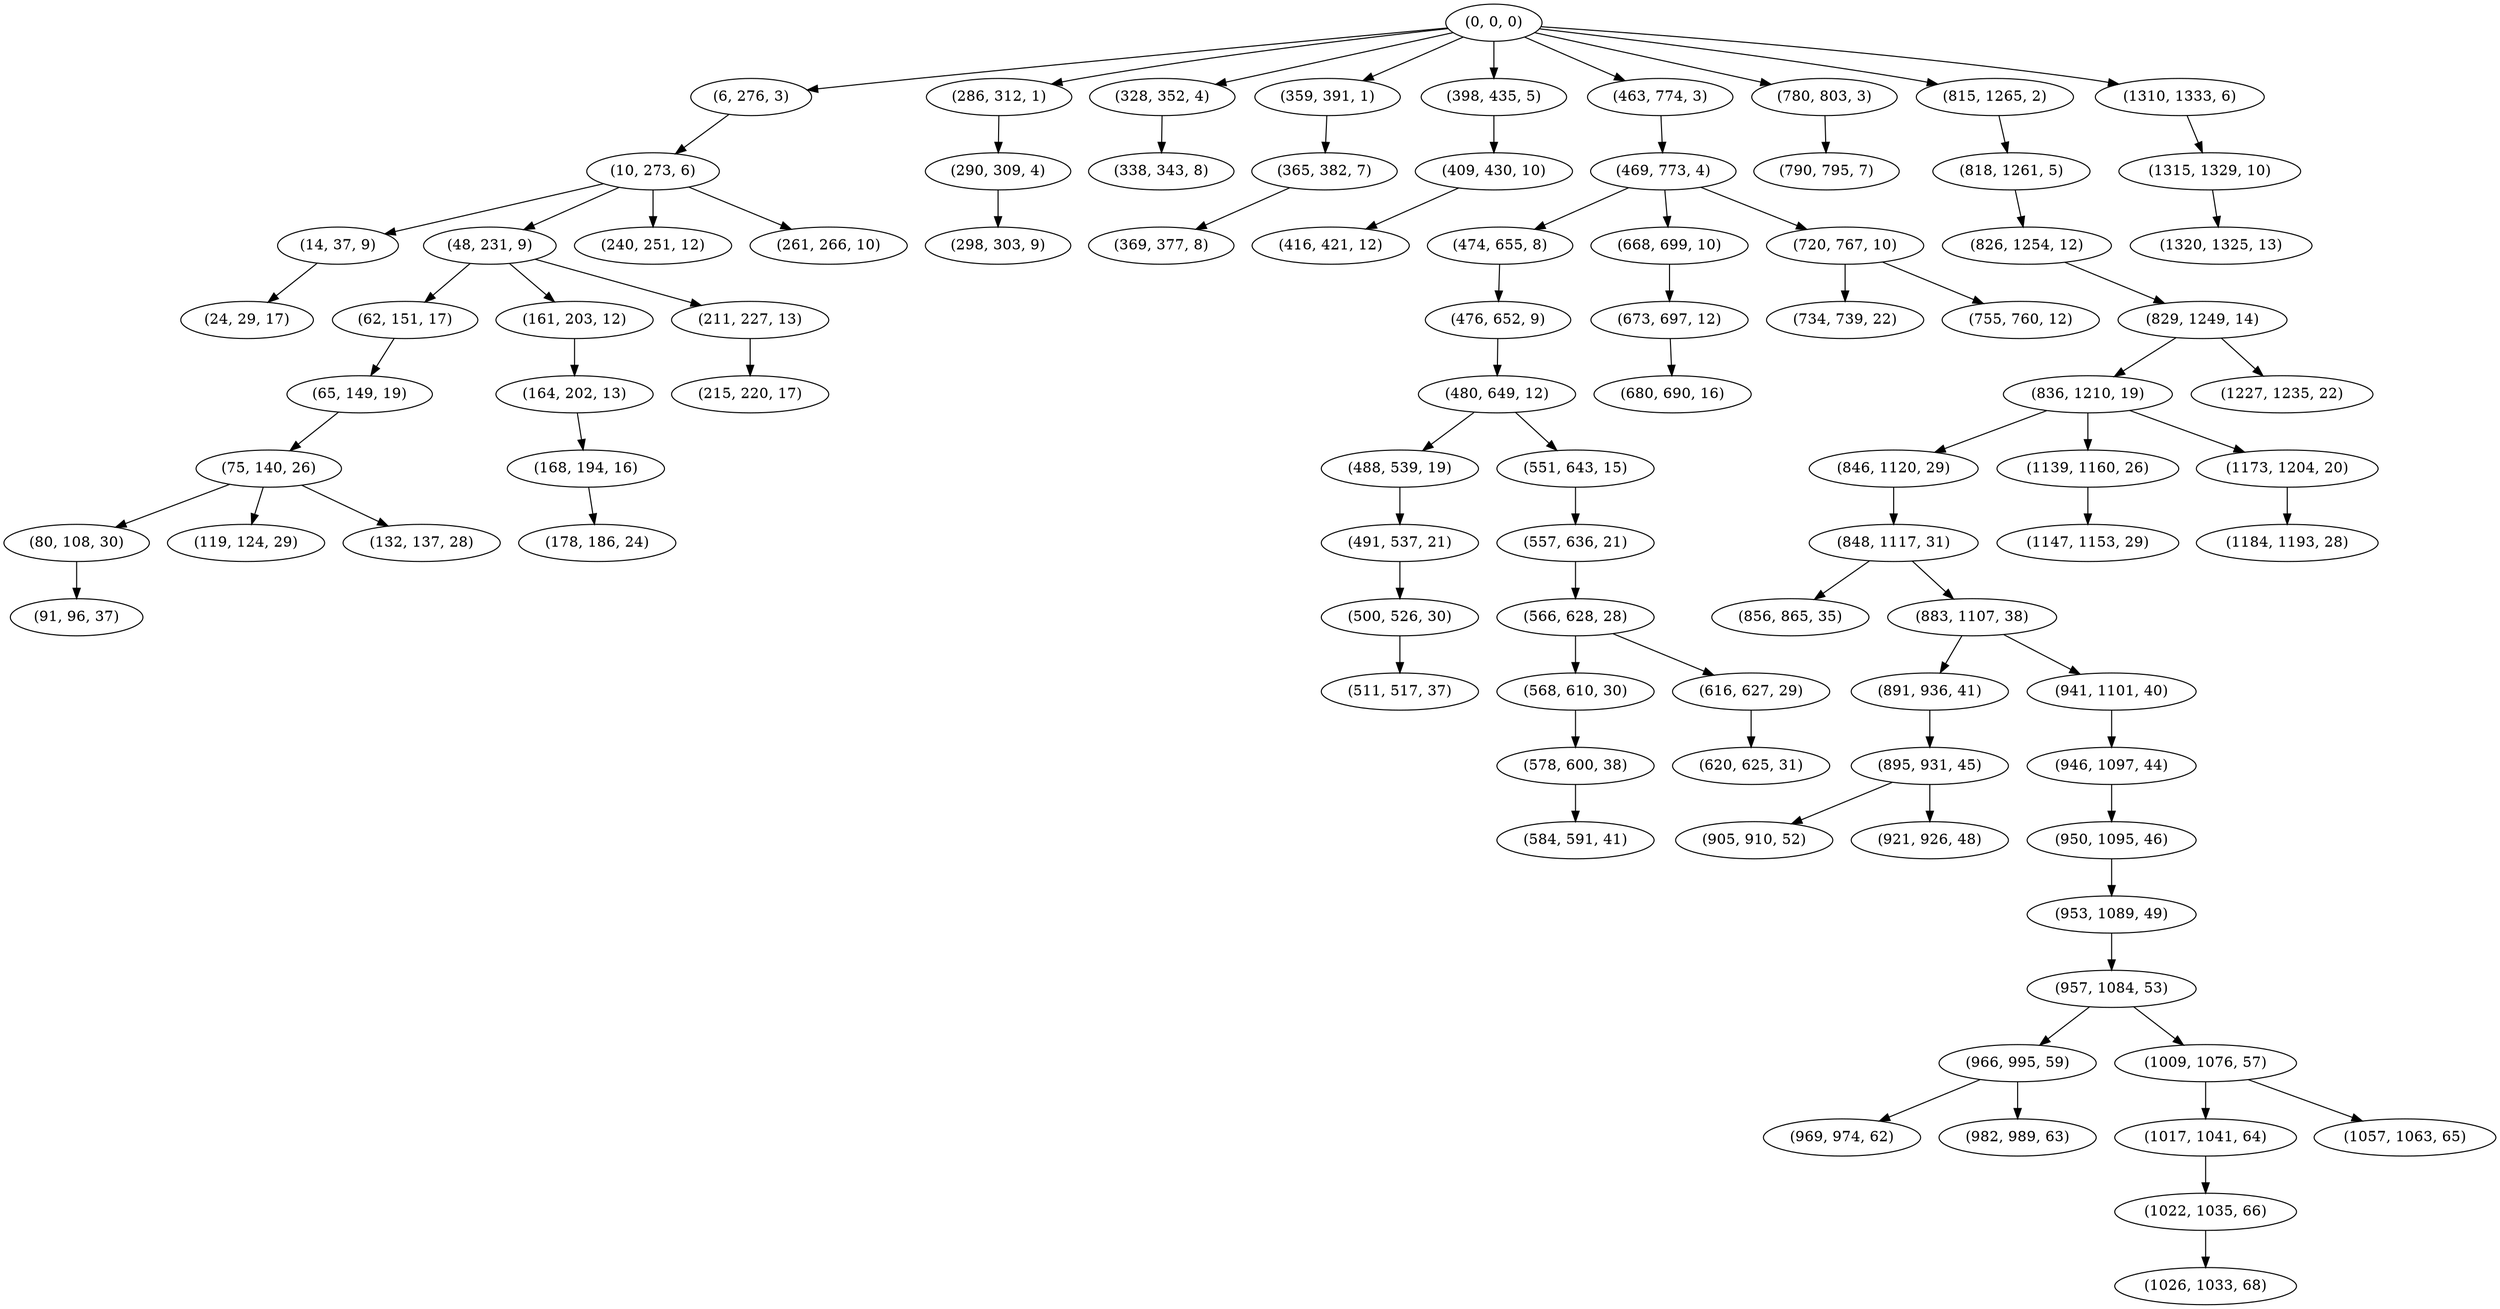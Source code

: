 digraph tree {
    "(0, 0, 0)";
    "(6, 276, 3)";
    "(10, 273, 6)";
    "(14, 37, 9)";
    "(24, 29, 17)";
    "(48, 231, 9)";
    "(62, 151, 17)";
    "(65, 149, 19)";
    "(75, 140, 26)";
    "(80, 108, 30)";
    "(91, 96, 37)";
    "(119, 124, 29)";
    "(132, 137, 28)";
    "(161, 203, 12)";
    "(164, 202, 13)";
    "(168, 194, 16)";
    "(178, 186, 24)";
    "(211, 227, 13)";
    "(215, 220, 17)";
    "(240, 251, 12)";
    "(261, 266, 10)";
    "(286, 312, 1)";
    "(290, 309, 4)";
    "(298, 303, 9)";
    "(328, 352, 4)";
    "(338, 343, 8)";
    "(359, 391, 1)";
    "(365, 382, 7)";
    "(369, 377, 8)";
    "(398, 435, 5)";
    "(409, 430, 10)";
    "(416, 421, 12)";
    "(463, 774, 3)";
    "(469, 773, 4)";
    "(474, 655, 8)";
    "(476, 652, 9)";
    "(480, 649, 12)";
    "(488, 539, 19)";
    "(491, 537, 21)";
    "(500, 526, 30)";
    "(511, 517, 37)";
    "(551, 643, 15)";
    "(557, 636, 21)";
    "(566, 628, 28)";
    "(568, 610, 30)";
    "(578, 600, 38)";
    "(584, 591, 41)";
    "(616, 627, 29)";
    "(620, 625, 31)";
    "(668, 699, 10)";
    "(673, 697, 12)";
    "(680, 690, 16)";
    "(720, 767, 10)";
    "(734, 739, 22)";
    "(755, 760, 12)";
    "(780, 803, 3)";
    "(790, 795, 7)";
    "(815, 1265, 2)";
    "(818, 1261, 5)";
    "(826, 1254, 12)";
    "(829, 1249, 14)";
    "(836, 1210, 19)";
    "(846, 1120, 29)";
    "(848, 1117, 31)";
    "(856, 865, 35)";
    "(883, 1107, 38)";
    "(891, 936, 41)";
    "(895, 931, 45)";
    "(905, 910, 52)";
    "(921, 926, 48)";
    "(941, 1101, 40)";
    "(946, 1097, 44)";
    "(950, 1095, 46)";
    "(953, 1089, 49)";
    "(957, 1084, 53)";
    "(966, 995, 59)";
    "(969, 974, 62)";
    "(982, 989, 63)";
    "(1009, 1076, 57)";
    "(1017, 1041, 64)";
    "(1022, 1035, 66)";
    "(1026, 1033, 68)";
    "(1057, 1063, 65)";
    "(1139, 1160, 26)";
    "(1147, 1153, 29)";
    "(1173, 1204, 20)";
    "(1184, 1193, 28)";
    "(1227, 1235, 22)";
    "(1310, 1333, 6)";
    "(1315, 1329, 10)";
    "(1320, 1325, 13)";
    "(0, 0, 0)" -> "(6, 276, 3)";
    "(0, 0, 0)" -> "(286, 312, 1)";
    "(0, 0, 0)" -> "(328, 352, 4)";
    "(0, 0, 0)" -> "(359, 391, 1)";
    "(0, 0, 0)" -> "(398, 435, 5)";
    "(0, 0, 0)" -> "(463, 774, 3)";
    "(0, 0, 0)" -> "(780, 803, 3)";
    "(0, 0, 0)" -> "(815, 1265, 2)";
    "(0, 0, 0)" -> "(1310, 1333, 6)";
    "(6, 276, 3)" -> "(10, 273, 6)";
    "(10, 273, 6)" -> "(14, 37, 9)";
    "(10, 273, 6)" -> "(48, 231, 9)";
    "(10, 273, 6)" -> "(240, 251, 12)";
    "(10, 273, 6)" -> "(261, 266, 10)";
    "(14, 37, 9)" -> "(24, 29, 17)";
    "(48, 231, 9)" -> "(62, 151, 17)";
    "(48, 231, 9)" -> "(161, 203, 12)";
    "(48, 231, 9)" -> "(211, 227, 13)";
    "(62, 151, 17)" -> "(65, 149, 19)";
    "(65, 149, 19)" -> "(75, 140, 26)";
    "(75, 140, 26)" -> "(80, 108, 30)";
    "(75, 140, 26)" -> "(119, 124, 29)";
    "(75, 140, 26)" -> "(132, 137, 28)";
    "(80, 108, 30)" -> "(91, 96, 37)";
    "(161, 203, 12)" -> "(164, 202, 13)";
    "(164, 202, 13)" -> "(168, 194, 16)";
    "(168, 194, 16)" -> "(178, 186, 24)";
    "(211, 227, 13)" -> "(215, 220, 17)";
    "(286, 312, 1)" -> "(290, 309, 4)";
    "(290, 309, 4)" -> "(298, 303, 9)";
    "(328, 352, 4)" -> "(338, 343, 8)";
    "(359, 391, 1)" -> "(365, 382, 7)";
    "(365, 382, 7)" -> "(369, 377, 8)";
    "(398, 435, 5)" -> "(409, 430, 10)";
    "(409, 430, 10)" -> "(416, 421, 12)";
    "(463, 774, 3)" -> "(469, 773, 4)";
    "(469, 773, 4)" -> "(474, 655, 8)";
    "(469, 773, 4)" -> "(668, 699, 10)";
    "(469, 773, 4)" -> "(720, 767, 10)";
    "(474, 655, 8)" -> "(476, 652, 9)";
    "(476, 652, 9)" -> "(480, 649, 12)";
    "(480, 649, 12)" -> "(488, 539, 19)";
    "(480, 649, 12)" -> "(551, 643, 15)";
    "(488, 539, 19)" -> "(491, 537, 21)";
    "(491, 537, 21)" -> "(500, 526, 30)";
    "(500, 526, 30)" -> "(511, 517, 37)";
    "(551, 643, 15)" -> "(557, 636, 21)";
    "(557, 636, 21)" -> "(566, 628, 28)";
    "(566, 628, 28)" -> "(568, 610, 30)";
    "(566, 628, 28)" -> "(616, 627, 29)";
    "(568, 610, 30)" -> "(578, 600, 38)";
    "(578, 600, 38)" -> "(584, 591, 41)";
    "(616, 627, 29)" -> "(620, 625, 31)";
    "(668, 699, 10)" -> "(673, 697, 12)";
    "(673, 697, 12)" -> "(680, 690, 16)";
    "(720, 767, 10)" -> "(734, 739, 22)";
    "(720, 767, 10)" -> "(755, 760, 12)";
    "(780, 803, 3)" -> "(790, 795, 7)";
    "(815, 1265, 2)" -> "(818, 1261, 5)";
    "(818, 1261, 5)" -> "(826, 1254, 12)";
    "(826, 1254, 12)" -> "(829, 1249, 14)";
    "(829, 1249, 14)" -> "(836, 1210, 19)";
    "(829, 1249, 14)" -> "(1227, 1235, 22)";
    "(836, 1210, 19)" -> "(846, 1120, 29)";
    "(836, 1210, 19)" -> "(1139, 1160, 26)";
    "(836, 1210, 19)" -> "(1173, 1204, 20)";
    "(846, 1120, 29)" -> "(848, 1117, 31)";
    "(848, 1117, 31)" -> "(856, 865, 35)";
    "(848, 1117, 31)" -> "(883, 1107, 38)";
    "(883, 1107, 38)" -> "(891, 936, 41)";
    "(883, 1107, 38)" -> "(941, 1101, 40)";
    "(891, 936, 41)" -> "(895, 931, 45)";
    "(895, 931, 45)" -> "(905, 910, 52)";
    "(895, 931, 45)" -> "(921, 926, 48)";
    "(941, 1101, 40)" -> "(946, 1097, 44)";
    "(946, 1097, 44)" -> "(950, 1095, 46)";
    "(950, 1095, 46)" -> "(953, 1089, 49)";
    "(953, 1089, 49)" -> "(957, 1084, 53)";
    "(957, 1084, 53)" -> "(966, 995, 59)";
    "(957, 1084, 53)" -> "(1009, 1076, 57)";
    "(966, 995, 59)" -> "(969, 974, 62)";
    "(966, 995, 59)" -> "(982, 989, 63)";
    "(1009, 1076, 57)" -> "(1017, 1041, 64)";
    "(1009, 1076, 57)" -> "(1057, 1063, 65)";
    "(1017, 1041, 64)" -> "(1022, 1035, 66)";
    "(1022, 1035, 66)" -> "(1026, 1033, 68)";
    "(1139, 1160, 26)" -> "(1147, 1153, 29)";
    "(1173, 1204, 20)" -> "(1184, 1193, 28)";
    "(1310, 1333, 6)" -> "(1315, 1329, 10)";
    "(1315, 1329, 10)" -> "(1320, 1325, 13)";
}
